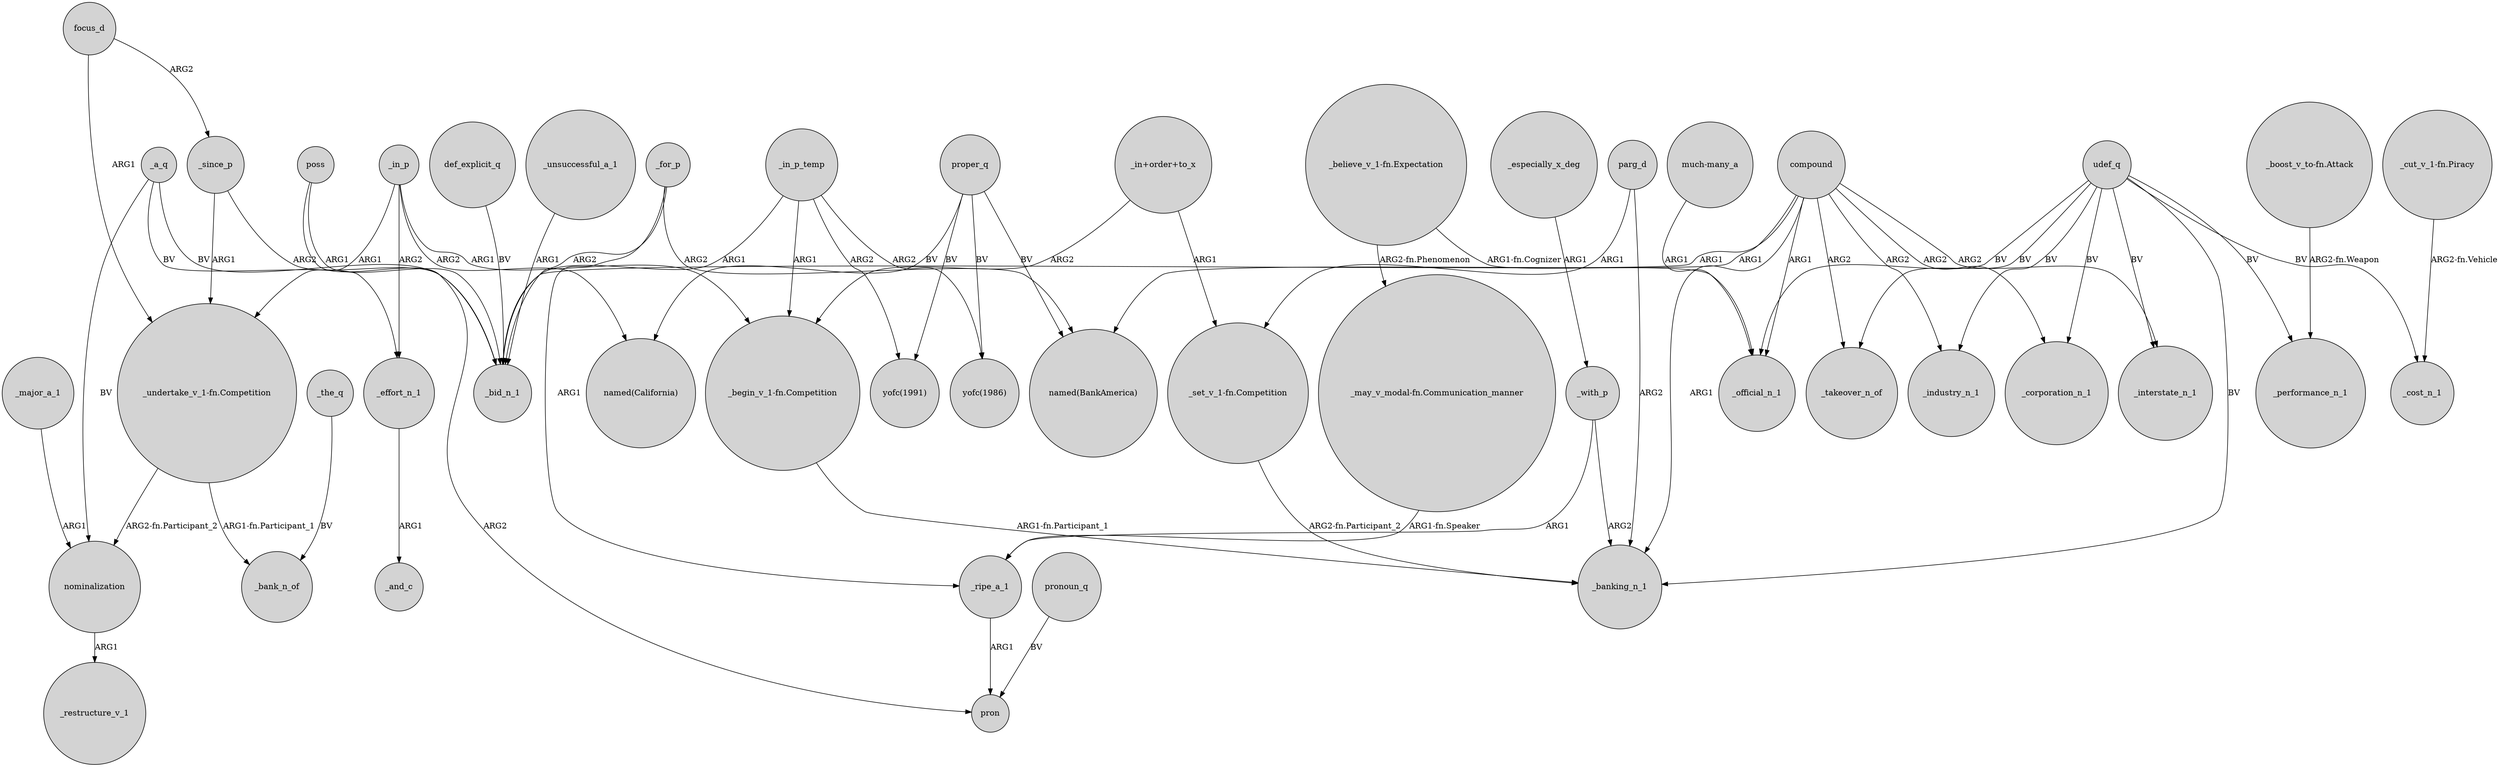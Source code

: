 digraph {
	node [shape=circle style=filled]
	_a_q -> _bid_n_1 [label=BV]
	_in_p -> _effort_n_1 [label=ARG2]
	focus_d -> _since_p [label=ARG2]
	udef_q -> _interstate_n_1 [label=BV]
	_the_q -> _bank_n_of [label=BV]
	poss -> _bid_n_1 [label=ARG1]
	compound -> _industry_n_1 [label=ARG2]
	_a_q -> nominalization [label=BV]
	proper_q -> "yofc(1986)" [label=BV]
	_in_p_temp -> "yofc(1986)" [label=ARG2]
	_ripe_a_1 -> pron [label=ARG1]
	compound -> "named(BankAmerica)" [label=ARG1]
	_in_p -> "_begin_v_1-fn.Competition" [label=ARG1]
	_major_a_1 -> nominalization [label=ARG1]
	_with_p -> _banking_n_1 [label=ARG2]
	"_begin_v_1-fn.Competition" -> _banking_n_1 [label="ARG1-fn.Participant_1"]
	udef_q -> _performance_n_1 [label=BV]
	"_believe_v_1-fn.Expectation" -> "_may_v_modal-fn.Communication_manner" [label="ARG2-fn.Phenomenon"]
	_with_p -> _ripe_a_1 [label=ARG1]
	_in_p_temp -> "yofc(1991)" [label=ARG2]
	_in_p_temp -> "_begin_v_1-fn.Competition" [label=ARG1]
	_in_p -> "_undertake_v_1-fn.Competition" [label=ARG1]
	proper_q -> "named(BankAmerica)" [label=BV]
	_a_q -> _effort_n_1 [label=BV]
	"_boost_v_to-fn.Attack" -> _performance_n_1 [label="ARG2-fn.Weapon"]
	"_undertake_v_1-fn.Competition" -> _bank_n_of [label="ARG1-fn.Participant_1"]
	focus_d -> "_undertake_v_1-fn.Competition" [label=ARG1]
	pronoun_q -> pron [label=BV]
	compound -> _interstate_n_1 [label=ARG2]
	udef_q -> _takeover_n_of [label=BV]
	def_explicit_q -> _bid_n_1 [label=BV]
	poss -> pron [label=ARG2]
	nominalization -> _restructure_v_1 [label=ARG1]
	"_may_v_modal-fn.Communication_manner" -> _ripe_a_1 [label="ARG1-fn.Speaker"]
	_for_p -> _bid_n_1 [label=ARG2]
	parg_d -> _banking_n_1 [label=ARG2]
	proper_q -> "yofc(1991)" [label=BV]
	_unsuccessful_a_1 -> _bid_n_1 [label=ARG1]
	_since_p -> "_undertake_v_1-fn.Competition" [label=ARG1]
	"_believe_v_1-fn.Expectation" -> _official_n_1 [label="ARG1-fn.Cognizer"]
	_in_p_temp -> _bid_n_1 [label=ARG1]
	_since_p -> _bid_n_1 [label=ARG2]
	"_set_v_1-fn.Competition" -> _banking_n_1 [label="ARG2-fn.Participant_2"]
	compound -> _official_n_1 [label=ARG1]
	udef_q -> _banking_n_1 [label=BV]
	"_undertake_v_1-fn.Competition" -> nominalization [label="ARG2-fn.Participant_2"]
	_for_p -> _ripe_a_1 [label=ARG1]
	udef_q -> _industry_n_1 [label=BV]
	"_in+order+to_x" -> "_begin_v_1-fn.Competition" [label=ARG2]
	_effort_n_1 -> _and_c [label=ARG1]
	compound -> _corporation_n_1 [label=ARG2]
	udef_q -> _corporation_n_1 [label=BV]
	parg_d -> "_set_v_1-fn.Competition" [label=ARG1]
	udef_q -> _official_n_1 [label=BV]
	"_in+order+to_x" -> "_set_v_1-fn.Competition" [label=ARG1]
	_especially_x_deg -> _with_p [label=ARG1]
	"_cut_v_1-fn.Piracy" -> _cost_n_1 [label="ARG2-fn.Vehicle"]
	proper_q -> "named(California)" [label=BV]
	compound -> _takeover_n_of [label=ARG2]
	_in_p -> "named(California)" [label=ARG2]
	_for_p -> "named(BankAmerica)" [label=ARG2]
	compound -> _bid_n_1 [label=ARG1]
	compound -> _banking_n_1 [label=ARG1]
	udef_q -> _cost_n_1 [label=BV]
	"much-many_a" -> _official_n_1 [label=ARG1]
}

